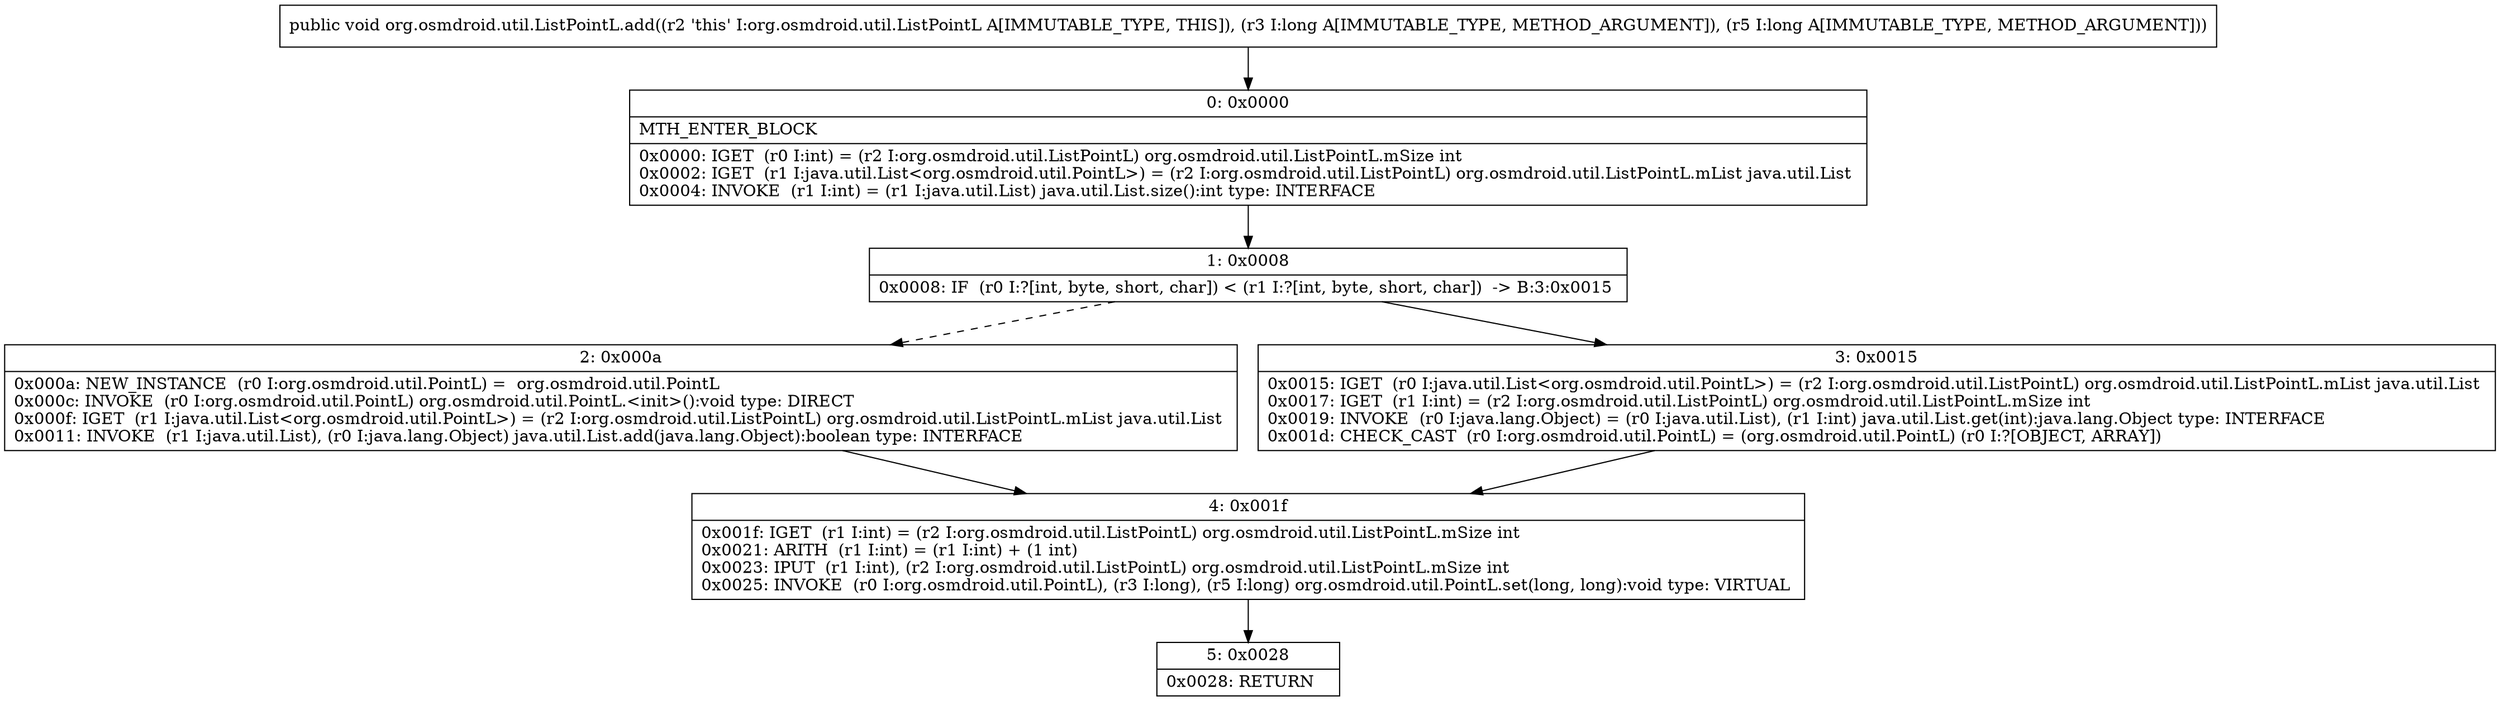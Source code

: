 digraph "CFG fororg.osmdroid.util.ListPointL.add(JJ)V" {
Node_0 [shape=record,label="{0\:\ 0x0000|MTH_ENTER_BLOCK\l|0x0000: IGET  (r0 I:int) = (r2 I:org.osmdroid.util.ListPointL) org.osmdroid.util.ListPointL.mSize int \l0x0002: IGET  (r1 I:java.util.List\<org.osmdroid.util.PointL\>) = (r2 I:org.osmdroid.util.ListPointL) org.osmdroid.util.ListPointL.mList java.util.List \l0x0004: INVOKE  (r1 I:int) = (r1 I:java.util.List) java.util.List.size():int type: INTERFACE \l}"];
Node_1 [shape=record,label="{1\:\ 0x0008|0x0008: IF  (r0 I:?[int, byte, short, char]) \< (r1 I:?[int, byte, short, char])  \-\> B:3:0x0015 \l}"];
Node_2 [shape=record,label="{2\:\ 0x000a|0x000a: NEW_INSTANCE  (r0 I:org.osmdroid.util.PointL) =  org.osmdroid.util.PointL \l0x000c: INVOKE  (r0 I:org.osmdroid.util.PointL) org.osmdroid.util.PointL.\<init\>():void type: DIRECT \l0x000f: IGET  (r1 I:java.util.List\<org.osmdroid.util.PointL\>) = (r2 I:org.osmdroid.util.ListPointL) org.osmdroid.util.ListPointL.mList java.util.List \l0x0011: INVOKE  (r1 I:java.util.List), (r0 I:java.lang.Object) java.util.List.add(java.lang.Object):boolean type: INTERFACE \l}"];
Node_3 [shape=record,label="{3\:\ 0x0015|0x0015: IGET  (r0 I:java.util.List\<org.osmdroid.util.PointL\>) = (r2 I:org.osmdroid.util.ListPointL) org.osmdroid.util.ListPointL.mList java.util.List \l0x0017: IGET  (r1 I:int) = (r2 I:org.osmdroid.util.ListPointL) org.osmdroid.util.ListPointL.mSize int \l0x0019: INVOKE  (r0 I:java.lang.Object) = (r0 I:java.util.List), (r1 I:int) java.util.List.get(int):java.lang.Object type: INTERFACE \l0x001d: CHECK_CAST  (r0 I:org.osmdroid.util.PointL) = (org.osmdroid.util.PointL) (r0 I:?[OBJECT, ARRAY]) \l}"];
Node_4 [shape=record,label="{4\:\ 0x001f|0x001f: IGET  (r1 I:int) = (r2 I:org.osmdroid.util.ListPointL) org.osmdroid.util.ListPointL.mSize int \l0x0021: ARITH  (r1 I:int) = (r1 I:int) + (1 int) \l0x0023: IPUT  (r1 I:int), (r2 I:org.osmdroid.util.ListPointL) org.osmdroid.util.ListPointL.mSize int \l0x0025: INVOKE  (r0 I:org.osmdroid.util.PointL), (r3 I:long), (r5 I:long) org.osmdroid.util.PointL.set(long, long):void type: VIRTUAL \l}"];
Node_5 [shape=record,label="{5\:\ 0x0028|0x0028: RETURN   \l}"];
MethodNode[shape=record,label="{public void org.osmdroid.util.ListPointL.add((r2 'this' I:org.osmdroid.util.ListPointL A[IMMUTABLE_TYPE, THIS]), (r3 I:long A[IMMUTABLE_TYPE, METHOD_ARGUMENT]), (r5 I:long A[IMMUTABLE_TYPE, METHOD_ARGUMENT])) }"];
MethodNode -> Node_0;
Node_0 -> Node_1;
Node_1 -> Node_2[style=dashed];
Node_1 -> Node_3;
Node_2 -> Node_4;
Node_3 -> Node_4;
Node_4 -> Node_5;
}

